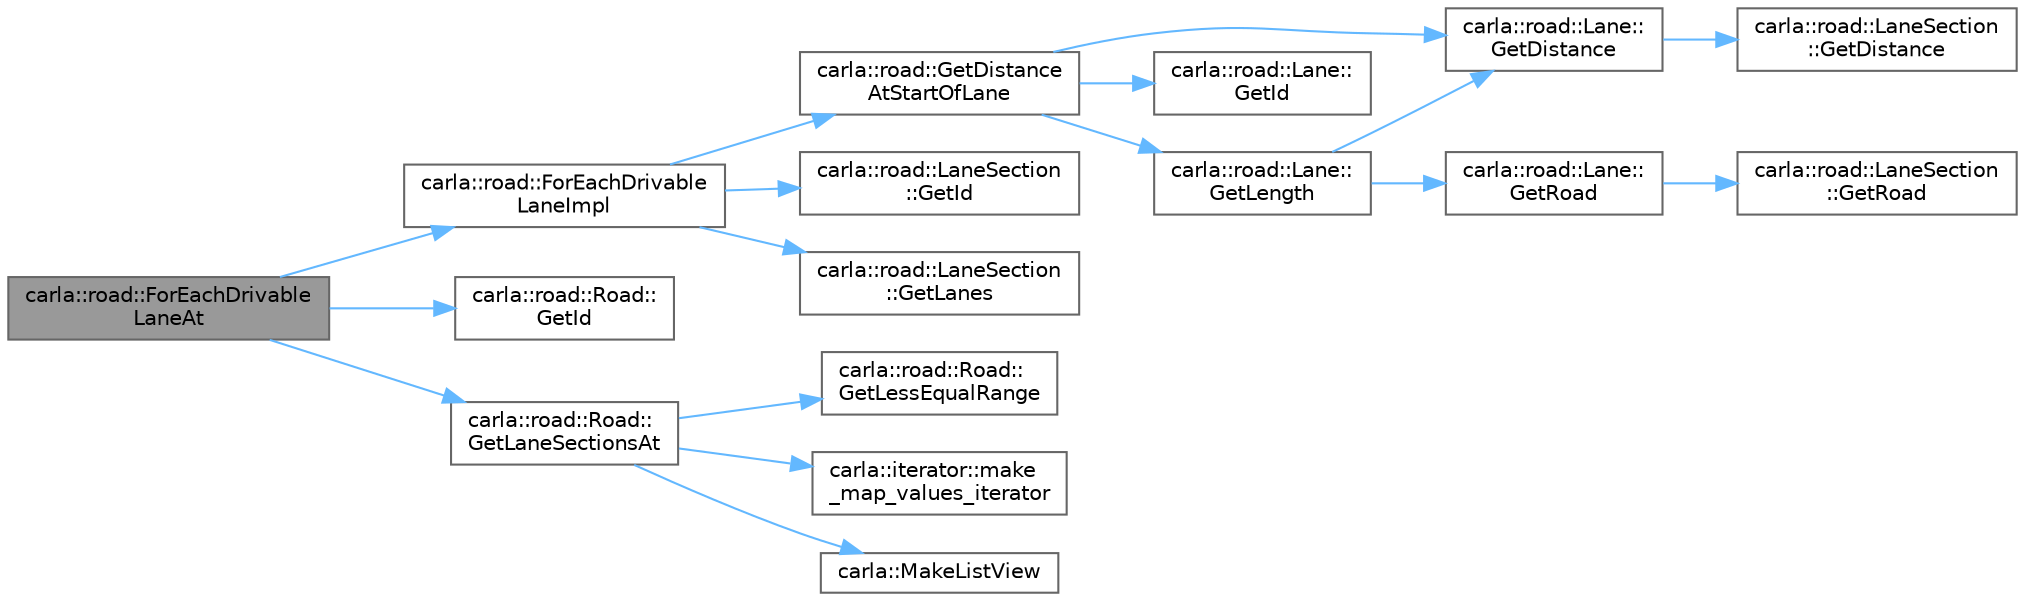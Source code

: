 digraph "carla::road::ForEachDrivableLaneAt"
{
 // INTERACTIVE_SVG=YES
 // LATEX_PDF_SIZE
  bgcolor="transparent";
  edge [fontname=Helvetica,fontsize=10,labelfontname=Helvetica,labelfontsize=10];
  node [fontname=Helvetica,fontsize=10,shape=box,height=0.2,width=0.4];
  rankdir="LR";
  Node1 [id="Node000001",label="carla::road::ForEachDrivable\lLaneAt",height=0.2,width=0.4,color="gray40", fillcolor="grey60", style="filled", fontcolor="black",tooltip="Return a waypoint for each drivable lane at distance on road."];
  Node1 -> Node2 [id="edge1_Node000001_Node000002",color="steelblue1",style="solid",tooltip=" "];
  Node2 [id="Node000002",label="carla::road::ForEachDrivable\lLaneImpl",height=0.2,width=0.4,color="grey40", fillcolor="white", style="filled",URL="$de/d26/namespacecarla_1_1road.html#a869b49ad56392d9364ea1cd1ca78b3d6",tooltip="Return a waypoint for each drivable lane on lane_section."];
  Node2 -> Node3 [id="edge2_Node000002_Node000003",color="steelblue1",style="solid",tooltip=" "];
  Node3 [id="Node000003",label="carla::road::GetDistance\lAtStartOfLane",height=0.2,width=0.4,color="grey40", fillcolor="white", style="filled",URL="$de/d26/namespacecarla_1_1road.html#aa758d1155efabd76bd25f2178c6e25e1",tooltip=" "];
  Node3 -> Node4 [id="edge3_Node000003_Node000004",color="steelblue1",style="solid",tooltip=" "];
  Node4 [id="Node000004",label="carla::road::Lane::\lGetDistance",height=0.2,width=0.4,color="grey40", fillcolor="white", style="filled",URL="$df/d85/classcarla_1_1road_1_1Lane.html#ae02c9441872377fc865c85339df51cbd",tooltip=" "];
  Node4 -> Node5 [id="edge4_Node000004_Node000005",color="steelblue1",style="solid",tooltip=" "];
  Node5 [id="Node000005",label="carla::road::LaneSection\l::GetDistance",height=0.2,width=0.4,color="grey40", fillcolor="white", style="filled",URL="$dd/d80/classcarla_1_1road_1_1LaneSection.html#a2a83bca663a2b7b6388daebed95704a9",tooltip=" "];
  Node3 -> Node6 [id="edge5_Node000003_Node000006",color="steelblue1",style="solid",tooltip=" "];
  Node6 [id="Node000006",label="carla::road::Lane::\lGetId",height=0.2,width=0.4,color="grey40", fillcolor="white", style="filled",URL="$df/d85/classcarla_1_1road_1_1Lane.html#ae1a5f15925f91fca2b5d759fb53901f3",tooltip=" "];
  Node3 -> Node7 [id="edge6_Node000003_Node000007",color="steelblue1",style="solid",tooltip=" "];
  Node7 [id="Node000007",label="carla::road::Lane::\lGetLength",height=0.2,width=0.4,color="grey40", fillcolor="white", style="filled",URL="$df/d85/classcarla_1_1road_1_1Lane.html#af158921fdf12a061967943ee2d645481",tooltip=" "];
  Node7 -> Node4 [id="edge7_Node000007_Node000004",color="steelblue1",style="solid",tooltip=" "];
  Node7 -> Node8 [id="edge8_Node000007_Node000008",color="steelblue1",style="solid",tooltip=" "];
  Node8 [id="Node000008",label="carla::road::Lane::\lGetRoad",height=0.2,width=0.4,color="grey40", fillcolor="white", style="filled",URL="$df/d85/classcarla_1_1road_1_1Lane.html#a04f454d98f499a700749b8aacc31cfc9",tooltip=" "];
  Node8 -> Node9 [id="edge9_Node000008_Node000009",color="steelblue1",style="solid",tooltip=" "];
  Node9 [id="Node000009",label="carla::road::LaneSection\l::GetRoad",height=0.2,width=0.4,color="grey40", fillcolor="white", style="filled",URL="$dd/d80/classcarla_1_1road_1_1LaneSection.html#a20f42f8a9aa46a316e50c2defaac1d55",tooltip=" "];
  Node2 -> Node10 [id="edge10_Node000002_Node000010",color="steelblue1",style="solid",tooltip=" "];
  Node10 [id="Node000010",label="carla::road::LaneSection\l::GetId",height=0.2,width=0.4,color="grey40", fillcolor="white", style="filled",URL="$dd/d80/classcarla_1_1road_1_1LaneSection.html#a017821e7d84eca1b84720700fe3ebdb1",tooltip=" "];
  Node2 -> Node11 [id="edge11_Node000002_Node000011",color="steelblue1",style="solid",tooltip=" "];
  Node11 [id="Node000011",label="carla::road::LaneSection\l::GetLanes",height=0.2,width=0.4,color="grey40", fillcolor="white", style="filled",URL="$dd/d80/classcarla_1_1road_1_1LaneSection.html#afb698c17b4d62c0df02cf8dae16b8f50",tooltip=" "];
  Node1 -> Node12 [id="edge12_Node000001_Node000012",color="steelblue1",style="solid",tooltip=" "];
  Node12 [id="Node000012",label="carla::road::Road::\lGetId",height=0.2,width=0.4,color="grey40", fillcolor="white", style="filled",URL="$dd/de6/classcarla_1_1road_1_1Road.html#a5fbd6ce83670d0394b56a89f0b7be239",tooltip=" "];
  Node1 -> Node13 [id="edge13_Node000001_Node000013",color="steelblue1",style="solid",tooltip=" "];
  Node13 [id="Node000013",label="carla::road::Road::\lGetLaneSectionsAt",height=0.2,width=0.4,color="grey40", fillcolor="white", style="filled",URL="$dd/de6/classcarla_1_1road_1_1Road.html#aa7ef154cb2573a6a01138abd66d38d83",tooltip=" "];
  Node13 -> Node14 [id="edge14_Node000013_Node000014",color="steelblue1",style="solid",tooltip=" "];
  Node14 [id="Node000014",label="carla::road::Road::\lGetLessEqualRange",height=0.2,width=0.4,color="grey40", fillcolor="white", style="filled",URL="$dd/de6/classcarla_1_1road_1_1Road.html#a1ac594dac3f493856ae486ad6f90027b",tooltip=" "];
  Node13 -> Node15 [id="edge15_Node000013_Node000015",color="steelblue1",style="solid",tooltip=" "];
  Node15 [id="Node000015",label="carla::iterator::make\l_map_values_iterator",height=0.2,width=0.4,color="grey40", fillcolor="white", style="filled",URL="$de/d22/namespacecarla_1_1iterator.html#a792a388593ac9596218ebc1ffcbad3de",tooltip="Creates an iterator over non-const references to the values of a map."];
  Node13 -> Node16 [id="edge16_Node000013_Node000016",color="steelblue1",style="solid",tooltip=" "];
  Node16 [id="Node000016",label="carla::MakeListView",height=0.2,width=0.4,color="grey40", fillcolor="white", style="filled",URL="$d9/d36/namespacecarla.html#a2dc539ffbcff452958f707dc7b0db4d6",tooltip=" "];
}
